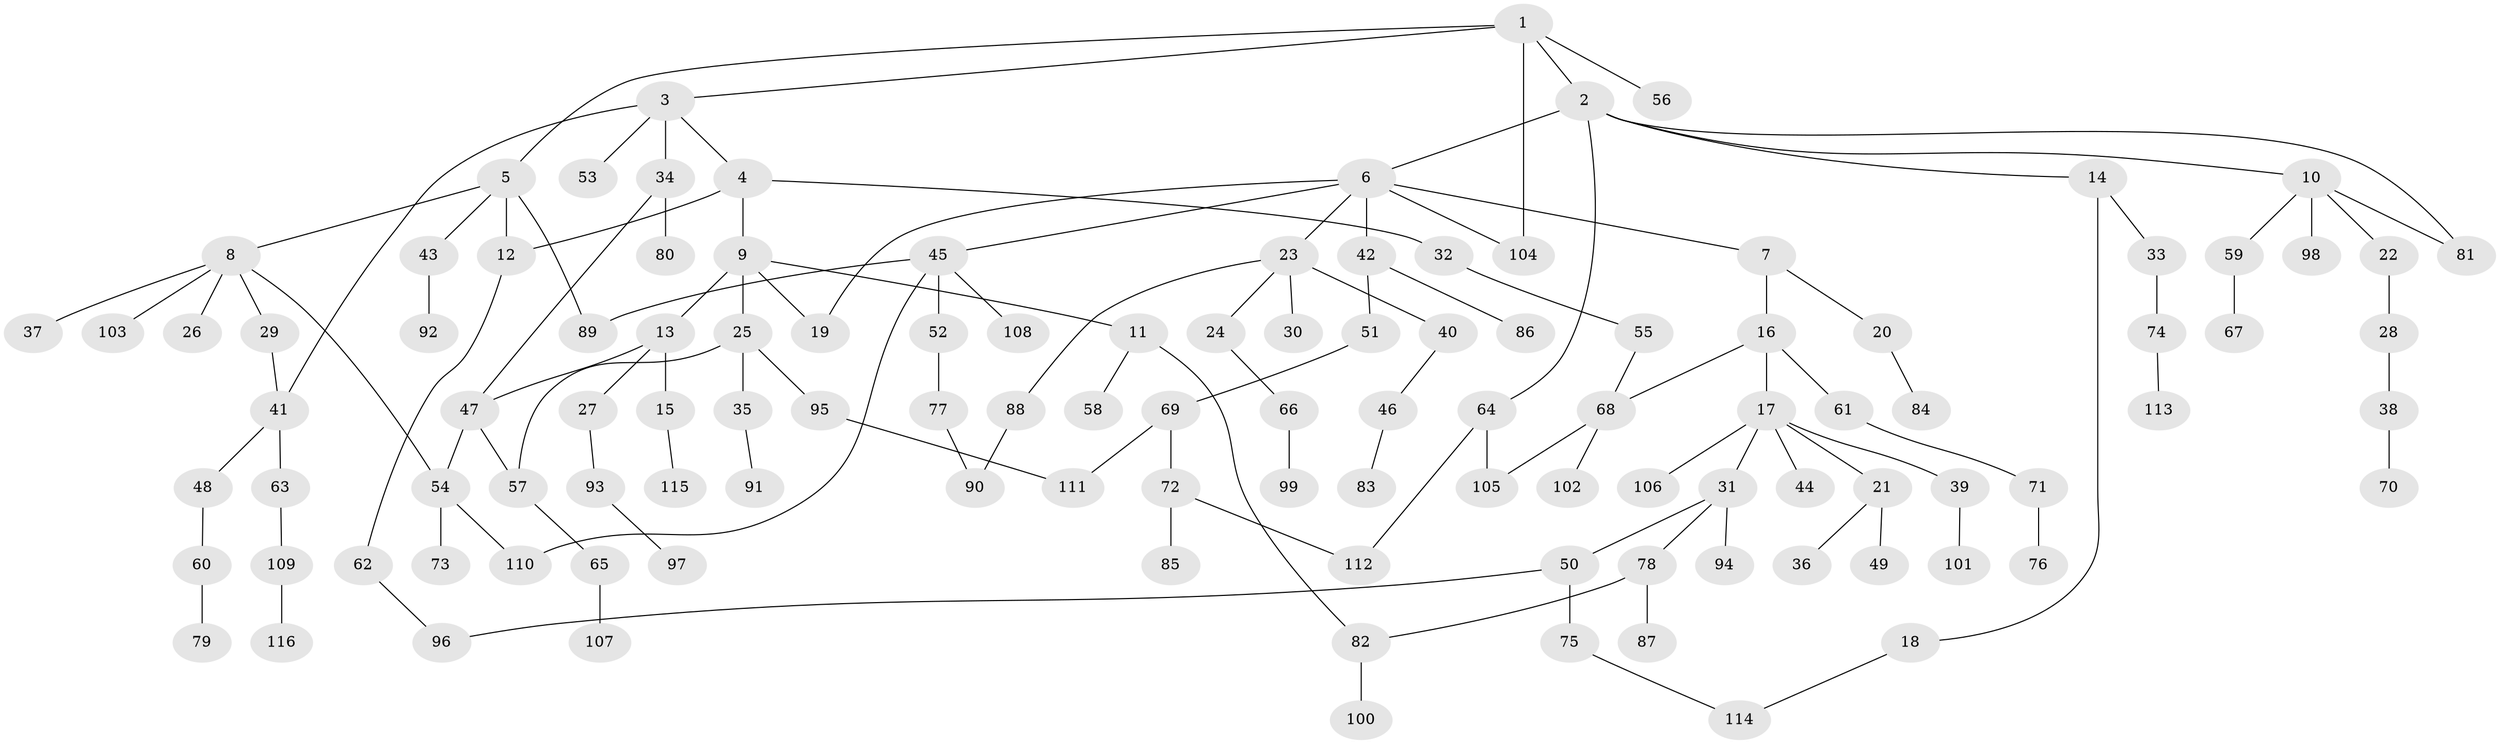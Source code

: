 // coarse degree distribution, {8: 0.021739130434782608, 5: 0.06521739130434782, 7: 0.021739130434782608, 9: 0.021739130434782608, 10: 0.021739130434782608, 3: 0.08695652173913043, 2: 0.2608695652173913, 4: 0.06521739130434782, 1: 0.41304347826086957, 6: 0.021739130434782608}
// Generated by graph-tools (version 1.1) at 2025/16/03/04/25 18:16:53]
// undirected, 116 vertices, 133 edges
graph export_dot {
graph [start="1"]
  node [color=gray90,style=filled];
  1;
  2;
  3;
  4;
  5;
  6;
  7;
  8;
  9;
  10;
  11;
  12;
  13;
  14;
  15;
  16;
  17;
  18;
  19;
  20;
  21;
  22;
  23;
  24;
  25;
  26;
  27;
  28;
  29;
  30;
  31;
  32;
  33;
  34;
  35;
  36;
  37;
  38;
  39;
  40;
  41;
  42;
  43;
  44;
  45;
  46;
  47;
  48;
  49;
  50;
  51;
  52;
  53;
  54;
  55;
  56;
  57;
  58;
  59;
  60;
  61;
  62;
  63;
  64;
  65;
  66;
  67;
  68;
  69;
  70;
  71;
  72;
  73;
  74;
  75;
  76;
  77;
  78;
  79;
  80;
  81;
  82;
  83;
  84;
  85;
  86;
  87;
  88;
  89;
  90;
  91;
  92;
  93;
  94;
  95;
  96;
  97;
  98;
  99;
  100;
  101;
  102;
  103;
  104;
  105;
  106;
  107;
  108;
  109;
  110;
  111;
  112;
  113;
  114;
  115;
  116;
  1 -- 2;
  1 -- 3;
  1 -- 5;
  1 -- 56;
  1 -- 104;
  2 -- 6;
  2 -- 10;
  2 -- 14;
  2 -- 64;
  2 -- 81;
  3 -- 4;
  3 -- 34;
  3 -- 53;
  3 -- 41;
  4 -- 9;
  4 -- 32;
  4 -- 12;
  5 -- 8;
  5 -- 12;
  5 -- 43;
  5 -- 89;
  6 -- 7;
  6 -- 19;
  6 -- 23;
  6 -- 42;
  6 -- 45;
  6 -- 104;
  7 -- 16;
  7 -- 20;
  8 -- 26;
  8 -- 29;
  8 -- 37;
  8 -- 54;
  8 -- 103;
  9 -- 11;
  9 -- 13;
  9 -- 25;
  9 -- 19;
  10 -- 22;
  10 -- 59;
  10 -- 81;
  10 -- 98;
  11 -- 58;
  11 -- 82;
  12 -- 62;
  13 -- 15;
  13 -- 27;
  13 -- 47;
  14 -- 18;
  14 -- 33;
  15 -- 115;
  16 -- 17;
  16 -- 61;
  16 -- 68;
  17 -- 21;
  17 -- 31;
  17 -- 39;
  17 -- 44;
  17 -- 106;
  18 -- 114;
  20 -- 84;
  21 -- 36;
  21 -- 49;
  22 -- 28;
  23 -- 24;
  23 -- 30;
  23 -- 40;
  23 -- 88;
  24 -- 66;
  25 -- 35;
  25 -- 95;
  25 -- 57;
  27 -- 93;
  28 -- 38;
  29 -- 41;
  31 -- 50;
  31 -- 78;
  31 -- 94;
  32 -- 55;
  33 -- 74;
  34 -- 80;
  34 -- 47;
  35 -- 91;
  38 -- 70;
  39 -- 101;
  40 -- 46;
  41 -- 48;
  41 -- 63;
  42 -- 51;
  42 -- 86;
  43 -- 92;
  45 -- 52;
  45 -- 108;
  45 -- 110;
  45 -- 89;
  46 -- 83;
  47 -- 57;
  47 -- 54;
  48 -- 60;
  50 -- 75;
  50 -- 96;
  51 -- 69;
  52 -- 77;
  54 -- 73;
  54 -- 110;
  55 -- 68;
  57 -- 65;
  59 -- 67;
  60 -- 79;
  61 -- 71;
  62 -- 96;
  63 -- 109;
  64 -- 112;
  64 -- 105;
  65 -- 107;
  66 -- 99;
  68 -- 102;
  68 -- 105;
  69 -- 72;
  69 -- 111;
  71 -- 76;
  72 -- 85;
  72 -- 112;
  74 -- 113;
  75 -- 114;
  77 -- 90;
  78 -- 87;
  78 -- 82;
  82 -- 100;
  88 -- 90;
  93 -- 97;
  95 -- 111;
  109 -- 116;
}
